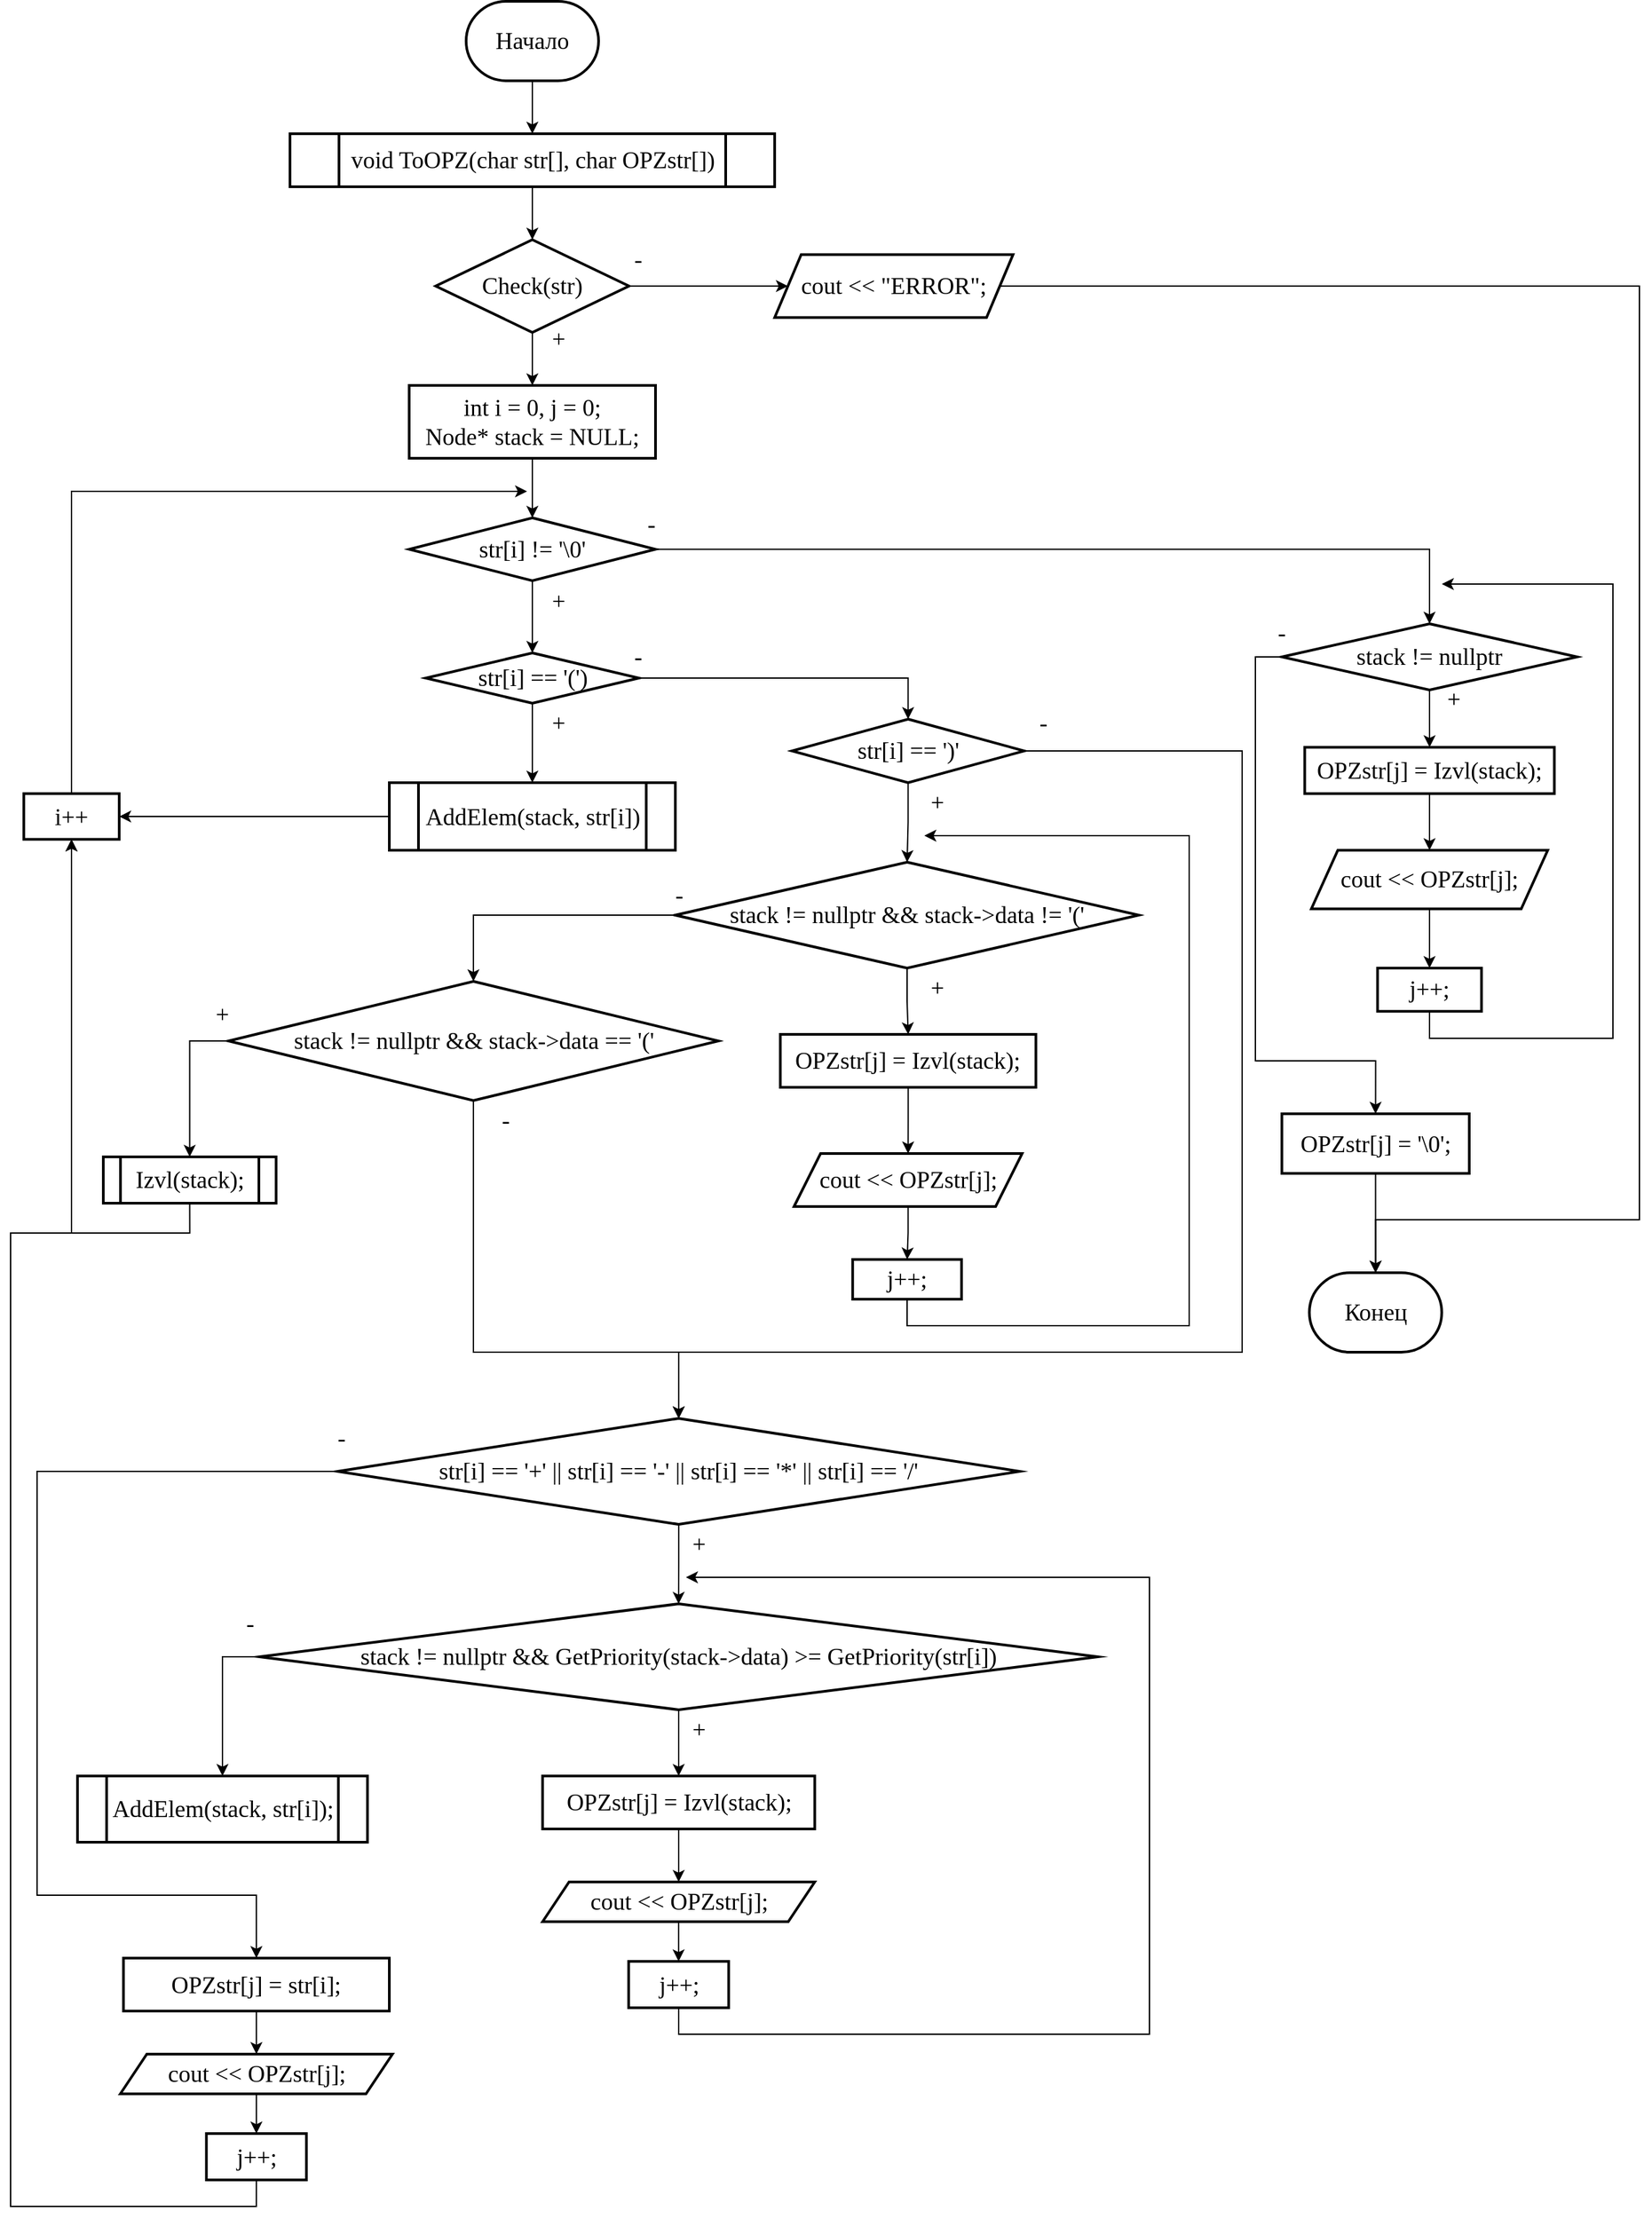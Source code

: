 <mxfile version="24.4.9" type="device">
  <diagram name="Страница — 1" id="qSyrr3z0fnmDR_PMaxMR">
    <mxGraphModel dx="1050" dy="522" grid="1" gridSize="10" guides="1" tooltips="1" connect="1" arrows="1" fold="1" page="1" pageScale="1" pageWidth="827" pageHeight="1169" math="0" shadow="0">
      <root>
        <mxCell id="0" />
        <mxCell id="1" parent="0" />
        <mxCell id="IJvnDrr4qA6scU9zWSVy-4" value="" style="edgeStyle=orthogonalEdgeStyle;rounded=0;orthogonalLoop=1;jettySize=auto;html=1;" edge="1" parent="1" source="IJvnDrr4qA6scU9zWSVy-1" target="IJvnDrr4qA6scU9zWSVy-3">
          <mxGeometry relative="1" as="geometry" />
        </mxCell>
        <mxCell id="IJvnDrr4qA6scU9zWSVy-1" value="Начало" style="strokeWidth=2;html=1;shape=mxgraph.flowchart.terminator;whiteSpace=wrap;fontSize=18;fontFamily=Times New Roman;" vertex="1" parent="1">
          <mxGeometry x="364" y="30" width="100" height="60" as="geometry" />
        </mxCell>
        <mxCell id="IJvnDrr4qA6scU9zWSVy-2" value="Конец" style="strokeWidth=2;html=1;shape=mxgraph.flowchart.terminator;whiteSpace=wrap;fontSize=18;fontFamily=Times New Roman;" vertex="1" parent="1">
          <mxGeometry x="1000.75" y="990" width="100" height="60" as="geometry" />
        </mxCell>
        <mxCell id="IJvnDrr4qA6scU9zWSVy-6" value="" style="edgeStyle=orthogonalEdgeStyle;rounded=0;orthogonalLoop=1;jettySize=auto;html=1;" edge="1" parent="1" source="IJvnDrr4qA6scU9zWSVy-3" target="IJvnDrr4qA6scU9zWSVy-5">
          <mxGeometry relative="1" as="geometry" />
        </mxCell>
        <mxCell id="IJvnDrr4qA6scU9zWSVy-3" value="void ToOPZ(char str[], char OPZstr[])" style="shape=process;whiteSpace=wrap;html=1;backgroundOutline=1;fontSize=18;fontFamily=Times New Roman;strokeWidth=2;" vertex="1" parent="1">
          <mxGeometry x="231" y="130" width="366" height="40" as="geometry" />
        </mxCell>
        <mxCell id="IJvnDrr4qA6scU9zWSVy-8" value="" style="edgeStyle=orthogonalEdgeStyle;rounded=0;orthogonalLoop=1;jettySize=auto;html=1;" edge="1" parent="1" source="IJvnDrr4qA6scU9zWSVy-5" target="IJvnDrr4qA6scU9zWSVy-7">
          <mxGeometry relative="1" as="geometry" />
        </mxCell>
        <mxCell id="IJvnDrr4qA6scU9zWSVy-10" value="" style="edgeStyle=orthogonalEdgeStyle;rounded=0;orthogonalLoop=1;jettySize=auto;html=1;" edge="1" parent="1" source="IJvnDrr4qA6scU9zWSVy-5" target="IJvnDrr4qA6scU9zWSVy-9">
          <mxGeometry relative="1" as="geometry" />
        </mxCell>
        <mxCell id="IJvnDrr4qA6scU9zWSVy-5" value="Check(str)" style="rhombus;whiteSpace=wrap;html=1;fontSize=18;fontFamily=Times New Roman;strokeWidth=2;" vertex="1" parent="1">
          <mxGeometry x="341" y="210" width="146" height="70" as="geometry" />
        </mxCell>
        <mxCell id="IJvnDrr4qA6scU9zWSVy-14" value="" style="edgeStyle=orthogonalEdgeStyle;rounded=0;orthogonalLoop=1;jettySize=auto;html=1;" edge="1" parent="1" source="IJvnDrr4qA6scU9zWSVy-7" target="IJvnDrr4qA6scU9zWSVy-13">
          <mxGeometry relative="1" as="geometry" />
        </mxCell>
        <mxCell id="IJvnDrr4qA6scU9zWSVy-7" value="&lt;div&gt;int i = 0, j = 0;&lt;/div&gt;&lt;div&gt;&lt;span style=&quot;background-color: initial;&quot;&gt;Node* stack = NULL;&lt;/span&gt;&lt;/div&gt;" style="whiteSpace=wrap;html=1;fontSize=18;fontFamily=Times New Roman;strokeWidth=2;" vertex="1" parent="1">
          <mxGeometry x="321" y="320" width="186" height="55" as="geometry" />
        </mxCell>
        <mxCell id="IJvnDrr4qA6scU9zWSVy-9" value="cout &amp;lt;&amp;lt; &quot;ERROR&quot;;" style="shape=parallelogram;perimeter=parallelogramPerimeter;whiteSpace=wrap;html=1;fixedSize=1;fontSize=18;fontFamily=Times New Roman;strokeWidth=2;" vertex="1" parent="1">
          <mxGeometry x="597" y="221.25" width="180" height="47.5" as="geometry" />
        </mxCell>
        <mxCell id="IJvnDrr4qA6scU9zWSVy-11" value="+" style="text;html=1;align=center;verticalAlign=middle;whiteSpace=wrap;rounded=0;fontSize=18;fontFamily=Times New Roman;" vertex="1" parent="1">
          <mxGeometry x="404" y="270" width="60" height="30" as="geometry" />
        </mxCell>
        <mxCell id="IJvnDrr4qA6scU9zWSVy-12" value="-" style="text;html=1;align=center;verticalAlign=middle;whiteSpace=wrap;rounded=0;fontSize=18;fontFamily=Times New Roman;" vertex="1" parent="1">
          <mxGeometry x="464" y="210" width="60" height="30" as="geometry" />
        </mxCell>
        <mxCell id="IJvnDrr4qA6scU9zWSVy-17" value="" style="edgeStyle=orthogonalEdgeStyle;rounded=0;orthogonalLoop=1;jettySize=auto;html=1;" edge="1" parent="1" source="IJvnDrr4qA6scU9zWSVy-13" target="IJvnDrr4qA6scU9zWSVy-16">
          <mxGeometry relative="1" as="geometry" />
        </mxCell>
        <mxCell id="IJvnDrr4qA6scU9zWSVy-83" value="" style="edgeStyle=orthogonalEdgeStyle;rounded=0;orthogonalLoop=1;jettySize=auto;html=1;" edge="1" parent="1" source="IJvnDrr4qA6scU9zWSVy-13" target="IJvnDrr4qA6scU9zWSVy-82">
          <mxGeometry relative="1" as="geometry" />
        </mxCell>
        <mxCell id="IJvnDrr4qA6scU9zWSVy-13" value="str[i] != &#39;\0&#39;" style="rhombus;whiteSpace=wrap;html=1;fontSize=18;fontFamily=Times New Roman;strokeWidth=2;" vertex="1" parent="1">
          <mxGeometry x="321" y="420" width="186" height="47.5" as="geometry" />
        </mxCell>
        <mxCell id="IJvnDrr4qA6scU9zWSVy-15" value="+" style="text;html=1;align=center;verticalAlign=middle;whiteSpace=wrap;rounded=0;fontSize=18;fontFamily=Times New Roman;" vertex="1" parent="1">
          <mxGeometry x="404" y="467.5" width="60" height="30" as="geometry" />
        </mxCell>
        <mxCell id="IJvnDrr4qA6scU9zWSVy-20" value="" style="edgeStyle=orthogonalEdgeStyle;rounded=0;orthogonalLoop=1;jettySize=auto;html=1;" edge="1" parent="1" source="IJvnDrr4qA6scU9zWSVy-16" target="IJvnDrr4qA6scU9zWSVy-19">
          <mxGeometry relative="1" as="geometry" />
        </mxCell>
        <mxCell id="IJvnDrr4qA6scU9zWSVy-25" value="" style="edgeStyle=orthogonalEdgeStyle;rounded=0;orthogonalLoop=1;jettySize=auto;html=1;" edge="1" parent="1" source="IJvnDrr4qA6scU9zWSVy-16" target="IJvnDrr4qA6scU9zWSVy-24">
          <mxGeometry relative="1" as="geometry" />
        </mxCell>
        <mxCell id="IJvnDrr4qA6scU9zWSVy-16" value="str[i] == &#39;(&#39;)" style="rhombus;whiteSpace=wrap;html=1;fontSize=18;fontFamily=Times New Roman;strokeWidth=2;" vertex="1" parent="1">
          <mxGeometry x="333.5" y="522" width="161" height="38" as="geometry" />
        </mxCell>
        <mxCell id="IJvnDrr4qA6scU9zWSVy-18" value="+" style="text;html=1;align=center;verticalAlign=middle;whiteSpace=wrap;rounded=0;fontSize=18;fontFamily=Times New Roman;" vertex="1" parent="1">
          <mxGeometry x="404" y="560" width="60" height="30" as="geometry" />
        </mxCell>
        <mxCell id="IJvnDrr4qA6scU9zWSVy-54" value="" style="edgeStyle=orthogonalEdgeStyle;rounded=0;orthogonalLoop=1;jettySize=auto;html=1;" edge="1" parent="1" source="IJvnDrr4qA6scU9zWSVy-19" target="IJvnDrr4qA6scU9zWSVy-53">
          <mxGeometry relative="1" as="geometry" />
        </mxCell>
        <mxCell id="IJvnDrr4qA6scU9zWSVy-19" value="AddElem(stack, str[i])" style="shape=process;whiteSpace=wrap;html=1;backgroundOutline=1;fontSize=18;fontFamily=Times New Roman;strokeWidth=2;" vertex="1" parent="1">
          <mxGeometry x="306" y="620" width="216" height="51" as="geometry" />
        </mxCell>
        <mxCell id="IJvnDrr4qA6scU9zWSVy-23" value="-" style="text;html=1;align=center;verticalAlign=middle;whiteSpace=wrap;rounded=0;fontSize=18;fontFamily=Times New Roman;" vertex="1" parent="1">
          <mxGeometry x="464" y="510" width="60" height="30" as="geometry" />
        </mxCell>
        <mxCell id="IJvnDrr4qA6scU9zWSVy-27" value="" style="edgeStyle=orthogonalEdgeStyle;rounded=0;orthogonalLoop=1;jettySize=auto;html=1;" edge="1" parent="1" source="IJvnDrr4qA6scU9zWSVy-24" target="IJvnDrr4qA6scU9zWSVy-26">
          <mxGeometry relative="1" as="geometry" />
        </mxCell>
        <mxCell id="IJvnDrr4qA6scU9zWSVy-46" value="" style="edgeStyle=orthogonalEdgeStyle;rounded=0;orthogonalLoop=1;jettySize=auto;html=1;exitX=1;exitY=0.5;exitDx=0;exitDy=0;" edge="1" parent="1" source="IJvnDrr4qA6scU9zWSVy-24" target="IJvnDrr4qA6scU9zWSVy-45">
          <mxGeometry relative="1" as="geometry">
            <Array as="points">
              <mxPoint x="950" y="596" />
              <mxPoint x="950" y="1050" />
            </Array>
          </mxGeometry>
        </mxCell>
        <mxCell id="IJvnDrr4qA6scU9zWSVy-24" value="str[i] == &#39;)&#39;" style="rhombus;whiteSpace=wrap;html=1;fontSize=18;fontFamily=Times New Roman;strokeWidth=2;" vertex="1" parent="1">
          <mxGeometry x="610" y="572" width="175.5" height="48" as="geometry" />
        </mxCell>
        <mxCell id="IJvnDrr4qA6scU9zWSVy-30" value="" style="edgeStyle=orthogonalEdgeStyle;rounded=0;orthogonalLoop=1;jettySize=auto;html=1;" edge="1" parent="1" source="IJvnDrr4qA6scU9zWSVy-26" target="IJvnDrr4qA6scU9zWSVy-29">
          <mxGeometry relative="1" as="geometry" />
        </mxCell>
        <mxCell id="IJvnDrr4qA6scU9zWSVy-38" value="" style="edgeStyle=orthogonalEdgeStyle;rounded=0;orthogonalLoop=1;jettySize=auto;html=1;exitX=0;exitY=0.5;exitDx=0;exitDy=0;" edge="1" parent="1" source="IJvnDrr4qA6scU9zWSVy-26" target="IJvnDrr4qA6scU9zWSVy-37">
          <mxGeometry relative="1" as="geometry" />
        </mxCell>
        <mxCell id="IJvnDrr4qA6scU9zWSVy-26" value="stack != nullptr &amp;amp;&amp;amp; stack-&amp;gt;data != &#39;(&#39;" style="rhombus;whiteSpace=wrap;html=1;fontSize=18;fontFamily=Times New Roman;strokeWidth=2;" vertex="1" parent="1">
          <mxGeometry x="522" y="680" width="350" height="80" as="geometry" />
        </mxCell>
        <mxCell id="IJvnDrr4qA6scU9zWSVy-28" value="+" style="text;html=1;align=center;verticalAlign=middle;whiteSpace=wrap;rounded=0;fontSize=18;fontFamily=Times New Roman;" vertex="1" parent="1">
          <mxGeometry x="690" y="620" width="60" height="30" as="geometry" />
        </mxCell>
        <mxCell id="IJvnDrr4qA6scU9zWSVy-32" value="" style="edgeStyle=orthogonalEdgeStyle;rounded=0;orthogonalLoop=1;jettySize=auto;html=1;" edge="1" parent="1" source="IJvnDrr4qA6scU9zWSVy-29" target="IJvnDrr4qA6scU9zWSVy-31">
          <mxGeometry relative="1" as="geometry" />
        </mxCell>
        <mxCell id="IJvnDrr4qA6scU9zWSVy-29" value="OPZstr[j] = Izvl(stack);" style="whiteSpace=wrap;html=1;fontSize=18;fontFamily=Times New Roman;strokeWidth=2;" vertex="1" parent="1">
          <mxGeometry x="601.25" y="810" width="193" height="40" as="geometry" />
        </mxCell>
        <mxCell id="IJvnDrr4qA6scU9zWSVy-34" value="" style="edgeStyle=orthogonalEdgeStyle;rounded=0;orthogonalLoop=1;jettySize=auto;html=1;" edge="1" parent="1" source="IJvnDrr4qA6scU9zWSVy-31" target="IJvnDrr4qA6scU9zWSVy-33">
          <mxGeometry relative="1" as="geometry" />
        </mxCell>
        <mxCell id="IJvnDrr4qA6scU9zWSVy-31" value="cout &amp;lt;&amp;lt; OPZstr[j];" style="shape=parallelogram;perimeter=parallelogramPerimeter;whiteSpace=wrap;html=1;fixedSize=1;fontSize=18;fontFamily=Times New Roman;strokeWidth=2;" vertex="1" parent="1">
          <mxGeometry x="611.63" y="900" width="172.25" height="40" as="geometry" />
        </mxCell>
        <mxCell id="IJvnDrr4qA6scU9zWSVy-35" style="edgeStyle=orthogonalEdgeStyle;rounded=0;orthogonalLoop=1;jettySize=auto;html=1;exitX=0.5;exitY=1;exitDx=0;exitDy=0;" edge="1" parent="1" source="IJvnDrr4qA6scU9zWSVy-33">
          <mxGeometry relative="1" as="geometry">
            <mxPoint x="710" y="660" as="targetPoint" />
            <Array as="points">
              <mxPoint x="697" y="1030" />
              <mxPoint x="910" y="1030" />
              <mxPoint x="910" y="660" />
            </Array>
          </mxGeometry>
        </mxCell>
        <mxCell id="IJvnDrr4qA6scU9zWSVy-33" value="j++;" style="whiteSpace=wrap;html=1;fontSize=18;fontFamily=Times New Roman;strokeWidth=2;" vertex="1" parent="1">
          <mxGeometry x="655.87" y="980" width="82.25" height="30" as="geometry" />
        </mxCell>
        <mxCell id="IJvnDrr4qA6scU9zWSVy-36" value="+" style="text;html=1;align=center;verticalAlign=middle;whiteSpace=wrap;rounded=0;fontSize=18;fontFamily=Times New Roman;" vertex="1" parent="1">
          <mxGeometry x="690" y="760" width="60" height="30" as="geometry" />
        </mxCell>
        <mxCell id="IJvnDrr4qA6scU9zWSVy-44" value="" style="edgeStyle=orthogonalEdgeStyle;rounded=0;orthogonalLoop=1;jettySize=auto;html=1;exitX=0;exitY=0.5;exitDx=0;exitDy=0;" edge="1" parent="1" source="IJvnDrr4qA6scU9zWSVy-37" target="IJvnDrr4qA6scU9zWSVy-43">
          <mxGeometry relative="1" as="geometry" />
        </mxCell>
        <mxCell id="IJvnDrr4qA6scU9zWSVy-52" style="edgeStyle=orthogonalEdgeStyle;rounded=0;orthogonalLoop=1;jettySize=auto;html=1;entryX=0.5;entryY=0;entryDx=0;entryDy=0;exitX=0.5;exitY=1;exitDx=0;exitDy=0;" edge="1" parent="1" source="IJvnDrr4qA6scU9zWSVy-37" target="IJvnDrr4qA6scU9zWSVy-45">
          <mxGeometry relative="1" as="geometry">
            <Array as="points">
              <mxPoint x="370" y="1050" />
              <mxPoint x="525" y="1050" />
            </Array>
          </mxGeometry>
        </mxCell>
        <mxCell id="IJvnDrr4qA6scU9zWSVy-37" value="stack != nullptr &amp;amp;&amp;amp; stack-&amp;gt;data == &#39;(&#39;" style="rhombus;whiteSpace=wrap;html=1;fontSize=18;fontFamily=Times New Roman;strokeWidth=2;" vertex="1" parent="1">
          <mxGeometry x="184.5" y="770" width="370" height="90" as="geometry" />
        </mxCell>
        <mxCell id="IJvnDrr4qA6scU9zWSVy-39" value="-" style="text;html=1;align=center;verticalAlign=middle;whiteSpace=wrap;rounded=0;fontSize=18;fontFamily=Times New Roman;" vertex="1" parent="1">
          <mxGeometry x="494.5" y="690" width="60" height="30" as="geometry" />
        </mxCell>
        <mxCell id="IJvnDrr4qA6scU9zWSVy-42" value="-" style="text;html=1;align=center;verticalAlign=middle;whiteSpace=wrap;rounded=0;fontSize=18;fontFamily=Times New Roman;" vertex="1" parent="1">
          <mxGeometry x="364" y="860" width="60" height="30" as="geometry" />
        </mxCell>
        <mxCell id="IJvnDrr4qA6scU9zWSVy-56" style="edgeStyle=orthogonalEdgeStyle;rounded=0;orthogonalLoop=1;jettySize=auto;html=1;entryX=0.5;entryY=1;entryDx=0;entryDy=0;exitX=0.5;exitY=1;exitDx=0;exitDy=0;" edge="1" parent="1" source="IJvnDrr4qA6scU9zWSVy-43" target="IJvnDrr4qA6scU9zWSVy-53">
          <mxGeometry relative="1" as="geometry">
            <Array as="points">
              <mxPoint x="155" y="960" />
              <mxPoint x="66" y="960" />
            </Array>
          </mxGeometry>
        </mxCell>
        <mxCell id="IJvnDrr4qA6scU9zWSVy-43" value="Izvl(stack);" style="shape=process;whiteSpace=wrap;html=1;backgroundOutline=1;fontSize=18;fontFamily=Times New Roman;strokeWidth=2;" vertex="1" parent="1">
          <mxGeometry x="90" y="902.5" width="130.5" height="35" as="geometry" />
        </mxCell>
        <mxCell id="IJvnDrr4qA6scU9zWSVy-58" value="" style="edgeStyle=orthogonalEdgeStyle;rounded=0;orthogonalLoop=1;jettySize=auto;html=1;" edge="1" parent="1" source="IJvnDrr4qA6scU9zWSVy-45" target="IJvnDrr4qA6scU9zWSVy-57">
          <mxGeometry relative="1" as="geometry" />
        </mxCell>
        <mxCell id="IJvnDrr4qA6scU9zWSVy-75" value="" style="edgeStyle=orthogonalEdgeStyle;rounded=0;orthogonalLoop=1;jettySize=auto;html=1;exitX=0;exitY=0.5;exitDx=0;exitDy=0;entryX=0.5;entryY=0;entryDx=0;entryDy=0;" edge="1" parent="1" source="IJvnDrr4qA6scU9zWSVy-45" target="IJvnDrr4qA6scU9zWSVy-74">
          <mxGeometry relative="1" as="geometry">
            <Array as="points">
              <mxPoint x="40" y="1140" />
              <mxPoint x="40" y="1460" />
              <mxPoint x="206" y="1460" />
            </Array>
          </mxGeometry>
        </mxCell>
        <mxCell id="IJvnDrr4qA6scU9zWSVy-45" value="str[i] == &#39;+&#39; || str[i] == &#39;-&#39; || str[i] == &#39;*&#39; || str[i] == &#39;/&#39;" style="rhombus;whiteSpace=wrap;html=1;fontSize=18;fontFamily=Times New Roman;strokeWidth=2;" vertex="1" parent="1">
          <mxGeometry x="266.87" y="1100" width="515.25" height="80" as="geometry" />
        </mxCell>
        <mxCell id="IJvnDrr4qA6scU9zWSVy-47" value="-" style="text;html=1;align=center;verticalAlign=middle;whiteSpace=wrap;rounded=0;fontSize=18;fontFamily=Times New Roman;" vertex="1" parent="1">
          <mxGeometry x="770" y="560" width="60" height="30" as="geometry" />
        </mxCell>
        <mxCell id="IJvnDrr4qA6scU9zWSVy-50" value="+" style="text;html=1;align=center;verticalAlign=middle;whiteSpace=wrap;rounded=0;fontSize=18;fontFamily=Times New Roman;" vertex="1" parent="1">
          <mxGeometry x="150" y="780" width="60" height="30" as="geometry" />
        </mxCell>
        <mxCell id="IJvnDrr4qA6scU9zWSVy-55" style="edgeStyle=orthogonalEdgeStyle;rounded=0;orthogonalLoop=1;jettySize=auto;html=1;exitX=0.5;exitY=0;exitDx=0;exitDy=0;" edge="1" parent="1" source="IJvnDrr4qA6scU9zWSVy-53">
          <mxGeometry relative="1" as="geometry">
            <mxPoint x="410" y="400" as="targetPoint" />
            <Array as="points">
              <mxPoint x="66" y="400" />
            </Array>
          </mxGeometry>
        </mxCell>
        <mxCell id="IJvnDrr4qA6scU9zWSVy-53" value="i++" style="whiteSpace=wrap;html=1;fontSize=18;fontFamily=Times New Roman;strokeWidth=2;" vertex="1" parent="1">
          <mxGeometry x="30" y="628.25" width="72" height="34.5" as="geometry" />
        </mxCell>
        <mxCell id="IJvnDrr4qA6scU9zWSVy-61" value="" style="edgeStyle=orthogonalEdgeStyle;rounded=0;orthogonalLoop=1;jettySize=auto;html=1;" edge="1" parent="1" source="IJvnDrr4qA6scU9zWSVy-57" target="IJvnDrr4qA6scU9zWSVy-60">
          <mxGeometry relative="1" as="geometry" />
        </mxCell>
        <mxCell id="IJvnDrr4qA6scU9zWSVy-70" value="" style="edgeStyle=orthogonalEdgeStyle;rounded=0;orthogonalLoop=1;jettySize=auto;html=1;exitX=0;exitY=0.5;exitDx=0;exitDy=0;" edge="1" parent="1" source="IJvnDrr4qA6scU9zWSVy-57" target="IJvnDrr4qA6scU9zWSVy-69">
          <mxGeometry relative="1" as="geometry" />
        </mxCell>
        <mxCell id="IJvnDrr4qA6scU9zWSVy-57" value="stack != nullptr &amp;amp;&amp;amp; GetPriority(stack-&amp;gt;data) &amp;gt;= GetPriority(str[i])" style="rhombus;whiteSpace=wrap;html=1;fontSize=18;fontFamily=Times New Roman;strokeWidth=2;" vertex="1" parent="1">
          <mxGeometry x="207.93" y="1240" width="633.13" height="80" as="geometry" />
        </mxCell>
        <mxCell id="IJvnDrr4qA6scU9zWSVy-59" value="+" style="text;html=1;align=center;verticalAlign=middle;whiteSpace=wrap;rounded=0;fontSize=18;fontFamily=Times New Roman;" vertex="1" parent="1">
          <mxGeometry x="510" y="1180" width="60" height="30" as="geometry" />
        </mxCell>
        <mxCell id="IJvnDrr4qA6scU9zWSVy-64" value="" style="edgeStyle=orthogonalEdgeStyle;rounded=0;orthogonalLoop=1;jettySize=auto;html=1;" edge="1" parent="1" source="IJvnDrr4qA6scU9zWSVy-60" target="IJvnDrr4qA6scU9zWSVy-63">
          <mxGeometry relative="1" as="geometry" />
        </mxCell>
        <mxCell id="IJvnDrr4qA6scU9zWSVy-60" value="OPZstr[j] = Izvl(stack);" style="whiteSpace=wrap;html=1;fontSize=18;fontFamily=Times New Roman;strokeWidth=2;" vertex="1" parent="1">
          <mxGeometry x="421.74" y="1370" width="205.51" height="40" as="geometry" />
        </mxCell>
        <mxCell id="IJvnDrr4qA6scU9zWSVy-62" value="+" style="text;html=1;align=center;verticalAlign=middle;whiteSpace=wrap;rounded=0;fontSize=18;fontFamily=Times New Roman;" vertex="1" parent="1">
          <mxGeometry x="510" y="1320" width="60" height="30" as="geometry" />
        </mxCell>
        <mxCell id="IJvnDrr4qA6scU9zWSVy-66" value="" style="edgeStyle=orthogonalEdgeStyle;rounded=0;orthogonalLoop=1;jettySize=auto;html=1;" edge="1" parent="1" source="IJvnDrr4qA6scU9zWSVy-63" target="IJvnDrr4qA6scU9zWSVy-65">
          <mxGeometry relative="1" as="geometry" />
        </mxCell>
        <mxCell id="IJvnDrr4qA6scU9zWSVy-63" value="cout &amp;lt;&amp;lt; OPZstr[j];" style="shape=parallelogram;perimeter=parallelogramPerimeter;whiteSpace=wrap;html=1;fixedSize=1;fontSize=18;fontFamily=Times New Roman;strokeWidth=2;" vertex="1" parent="1">
          <mxGeometry x="421.74" y="1450" width="205.51" height="30" as="geometry" />
        </mxCell>
        <mxCell id="IJvnDrr4qA6scU9zWSVy-67" style="edgeStyle=orthogonalEdgeStyle;rounded=0;orthogonalLoop=1;jettySize=auto;html=1;exitX=0.5;exitY=1;exitDx=0;exitDy=0;" edge="1" parent="1" source="IJvnDrr4qA6scU9zWSVy-65">
          <mxGeometry relative="1" as="geometry">
            <mxPoint x="530" y="1220" as="targetPoint" />
            <Array as="points">
              <mxPoint x="525" y="1565" />
              <mxPoint x="880" y="1565" />
              <mxPoint x="880" y="1220" />
            </Array>
          </mxGeometry>
        </mxCell>
        <mxCell id="IJvnDrr4qA6scU9zWSVy-65" value="j++;" style="whiteSpace=wrap;html=1;fontSize=18;fontFamily=Times New Roman;strokeWidth=2;" vertex="1" parent="1">
          <mxGeometry x="486.74" y="1510" width="75.51" height="35" as="geometry" />
        </mxCell>
        <mxCell id="IJvnDrr4qA6scU9zWSVy-68" value="-" style="text;html=1;align=center;verticalAlign=middle;whiteSpace=wrap;rounded=0;fontSize=18;fontFamily=Times New Roman;" vertex="1" parent="1">
          <mxGeometry x="171" y="1240" width="60" height="30" as="geometry" />
        </mxCell>
        <mxCell id="IJvnDrr4qA6scU9zWSVy-69" value="AddElem(stack, str[i]);" style="shape=process;whiteSpace=wrap;html=1;backgroundOutline=1;fontSize=18;fontFamily=Times New Roman;strokeWidth=2;" vertex="1" parent="1">
          <mxGeometry x="70.5" y="1370" width="219" height="50" as="geometry" />
        </mxCell>
        <mxCell id="IJvnDrr4qA6scU9zWSVy-71" value="-" style="text;html=1;align=center;verticalAlign=middle;whiteSpace=wrap;rounded=0;fontSize=18;fontFamily=Times New Roman;" vertex="1" parent="1">
          <mxGeometry x="240" y="1100" width="60" height="30" as="geometry" />
        </mxCell>
        <mxCell id="IJvnDrr4qA6scU9zWSVy-79" style="edgeStyle=orthogonalEdgeStyle;rounded=0;orthogonalLoop=1;jettySize=auto;html=1;exitX=0.5;exitY=1;exitDx=0;exitDy=0;entryX=0.5;entryY=0;entryDx=0;entryDy=0;" edge="1" parent="1" source="IJvnDrr4qA6scU9zWSVy-74" target="IJvnDrr4qA6scU9zWSVy-76">
          <mxGeometry relative="1" as="geometry" />
        </mxCell>
        <mxCell id="IJvnDrr4qA6scU9zWSVy-74" value="OPZstr[j] = str[i];" style="whiteSpace=wrap;html=1;fontSize=18;fontFamily=Times New Roman;strokeWidth=2;" vertex="1" parent="1">
          <mxGeometry x="105.24" y="1507.5" width="200.76" height="40" as="geometry" />
        </mxCell>
        <mxCell id="IJvnDrr4qA6scU9zWSVy-80" style="edgeStyle=orthogonalEdgeStyle;rounded=0;orthogonalLoop=1;jettySize=auto;html=1;exitX=0.5;exitY=1;exitDx=0;exitDy=0;entryX=0.5;entryY=0;entryDx=0;entryDy=0;" edge="1" parent="1" source="IJvnDrr4qA6scU9zWSVy-76" target="IJvnDrr4qA6scU9zWSVy-77">
          <mxGeometry relative="1" as="geometry" />
        </mxCell>
        <mxCell id="IJvnDrr4qA6scU9zWSVy-76" value="cout &amp;lt;&amp;lt; OPZstr[j];" style="shape=parallelogram;perimeter=parallelogramPerimeter;whiteSpace=wrap;html=1;fixedSize=1;fontSize=18;fontFamily=Times New Roman;strokeWidth=2;" vertex="1" parent="1">
          <mxGeometry x="102.87" y="1580" width="205.51" height="30" as="geometry" />
        </mxCell>
        <mxCell id="IJvnDrr4qA6scU9zWSVy-81" style="edgeStyle=orthogonalEdgeStyle;rounded=0;orthogonalLoop=1;jettySize=auto;html=1;entryX=0.5;entryY=1;entryDx=0;entryDy=0;exitX=0.5;exitY=1;exitDx=0;exitDy=0;" edge="1" parent="1" source="IJvnDrr4qA6scU9zWSVy-77" target="IJvnDrr4qA6scU9zWSVy-53">
          <mxGeometry relative="1" as="geometry">
            <Array as="points">
              <mxPoint x="206" y="1695" />
              <mxPoint x="20" y="1695" />
              <mxPoint x="20" y="960" />
              <mxPoint x="66" y="960" />
            </Array>
          </mxGeometry>
        </mxCell>
        <mxCell id="IJvnDrr4qA6scU9zWSVy-77" value="j++;" style="whiteSpace=wrap;html=1;fontSize=18;fontFamily=Times New Roman;strokeWidth=2;" vertex="1" parent="1">
          <mxGeometry x="167.86" y="1640" width="75.51" height="35" as="geometry" />
        </mxCell>
        <mxCell id="IJvnDrr4qA6scU9zWSVy-86" value="" style="edgeStyle=orthogonalEdgeStyle;rounded=0;orthogonalLoop=1;jettySize=auto;html=1;" edge="1" parent="1" source="IJvnDrr4qA6scU9zWSVy-82" target="IJvnDrr4qA6scU9zWSVy-85">
          <mxGeometry relative="1" as="geometry" />
        </mxCell>
        <mxCell id="IJvnDrr4qA6scU9zWSVy-95" value="" style="edgeStyle=orthogonalEdgeStyle;rounded=0;orthogonalLoop=1;jettySize=auto;html=1;exitX=0;exitY=0.5;exitDx=0;exitDy=0;entryX=0.5;entryY=0;entryDx=0;entryDy=0;" edge="1" parent="1" source="IJvnDrr4qA6scU9zWSVy-82" target="IJvnDrr4qA6scU9zWSVy-94">
          <mxGeometry relative="1" as="geometry">
            <Array as="points">
              <mxPoint x="960" y="525" />
              <mxPoint x="960" y="830" />
              <mxPoint x="1051" y="830" />
            </Array>
          </mxGeometry>
        </mxCell>
        <mxCell id="IJvnDrr4qA6scU9zWSVy-82" value="stack != nullptr" style="rhombus;whiteSpace=wrap;html=1;fontSize=18;fontFamily=Times New Roman;strokeWidth=2;" vertex="1" parent="1">
          <mxGeometry x="980" y="500" width="223" height="50" as="geometry" />
        </mxCell>
        <mxCell id="IJvnDrr4qA6scU9zWSVy-84" value="-" style="text;html=1;align=center;verticalAlign=middle;whiteSpace=wrap;rounded=0;fontSize=18;fontFamily=Times New Roman;" vertex="1" parent="1">
          <mxGeometry x="474" y="410" width="60" height="30" as="geometry" />
        </mxCell>
        <mxCell id="IJvnDrr4qA6scU9zWSVy-89" value="" style="edgeStyle=orthogonalEdgeStyle;rounded=0;orthogonalLoop=1;jettySize=auto;html=1;" edge="1" parent="1" source="IJvnDrr4qA6scU9zWSVy-85" target="IJvnDrr4qA6scU9zWSVy-88">
          <mxGeometry relative="1" as="geometry" />
        </mxCell>
        <mxCell id="IJvnDrr4qA6scU9zWSVy-85" value="OPZstr[j] = Izvl(stack);" style="whiteSpace=wrap;html=1;fontSize=18;fontFamily=Times New Roman;strokeWidth=2;" vertex="1" parent="1">
          <mxGeometry x="997.25" y="593.25" width="188.5" height="35" as="geometry" />
        </mxCell>
        <mxCell id="IJvnDrr4qA6scU9zWSVy-87" value="+" style="text;html=1;align=center;verticalAlign=middle;whiteSpace=wrap;rounded=0;fontSize=18;fontFamily=Times New Roman;" vertex="1" parent="1">
          <mxGeometry x="1080" y="542" width="60" height="30" as="geometry" />
        </mxCell>
        <mxCell id="IJvnDrr4qA6scU9zWSVy-91" value="" style="edgeStyle=orthogonalEdgeStyle;rounded=0;orthogonalLoop=1;jettySize=auto;html=1;" edge="1" parent="1" source="IJvnDrr4qA6scU9zWSVy-88" target="IJvnDrr4qA6scU9zWSVy-90">
          <mxGeometry relative="1" as="geometry" />
        </mxCell>
        <mxCell id="IJvnDrr4qA6scU9zWSVy-88" value="cout &amp;lt;&amp;lt; OPZstr[j];" style="shape=parallelogram;perimeter=parallelogramPerimeter;whiteSpace=wrap;html=1;fixedSize=1;fontSize=18;fontFamily=Times New Roman;strokeWidth=2;" vertex="1" parent="1">
          <mxGeometry x="1002.25" y="671" width="178.5" height="44.25" as="geometry" />
        </mxCell>
        <mxCell id="IJvnDrr4qA6scU9zWSVy-92" style="edgeStyle=orthogonalEdgeStyle;rounded=0;orthogonalLoop=1;jettySize=auto;html=1;exitX=0.5;exitY=1;exitDx=0;exitDy=0;" edge="1" parent="1" source="IJvnDrr4qA6scU9zWSVy-90">
          <mxGeometry relative="1" as="geometry">
            <mxPoint x="1100.8" y="470" as="targetPoint" />
            <Array as="points">
              <mxPoint x="1092" y="813" />
              <mxPoint x="1230" y="813" />
              <mxPoint x="1230" y="470" />
            </Array>
          </mxGeometry>
        </mxCell>
        <mxCell id="IJvnDrr4qA6scU9zWSVy-90" value="j++;" style="whiteSpace=wrap;html=1;fontSize=18;fontFamily=Times New Roman;strokeWidth=2;" vertex="1" parent="1">
          <mxGeometry x="1052.25" y="760" width="78.5" height="32.63" as="geometry" />
        </mxCell>
        <mxCell id="IJvnDrr4qA6scU9zWSVy-93" value="-" style="text;html=1;align=center;verticalAlign=middle;whiteSpace=wrap;rounded=0;fontSize=18;fontFamily=Times New Roman;" vertex="1" parent="1">
          <mxGeometry x="950" y="492" width="60" height="30" as="geometry" />
        </mxCell>
        <mxCell id="IJvnDrr4qA6scU9zWSVy-96" value="" style="edgeStyle=orthogonalEdgeStyle;rounded=0;orthogonalLoop=1;jettySize=auto;html=1;" edge="1" parent="1" source="IJvnDrr4qA6scU9zWSVy-94" target="IJvnDrr4qA6scU9zWSVy-2">
          <mxGeometry relative="1" as="geometry" />
        </mxCell>
        <mxCell id="IJvnDrr4qA6scU9zWSVy-94" value="OPZstr[j] = &#39;\0&#39;;" style="whiteSpace=wrap;html=1;fontSize=18;fontFamily=Times New Roman;strokeWidth=2;" vertex="1" parent="1">
          <mxGeometry x="980" y="870" width="141.5" height="45" as="geometry" />
        </mxCell>
        <mxCell id="IJvnDrr4qA6scU9zWSVy-97" style="edgeStyle=orthogonalEdgeStyle;rounded=0;orthogonalLoop=1;jettySize=auto;html=1;entryX=0.5;entryY=0;entryDx=0;entryDy=0;entryPerimeter=0;" edge="1" parent="1" source="IJvnDrr4qA6scU9zWSVy-9" target="IJvnDrr4qA6scU9zWSVy-2">
          <mxGeometry relative="1" as="geometry">
            <Array as="points">
              <mxPoint x="1250" y="245" />
              <mxPoint x="1250" y="950" />
              <mxPoint x="1051" y="950" />
            </Array>
          </mxGeometry>
        </mxCell>
      </root>
    </mxGraphModel>
  </diagram>
</mxfile>
